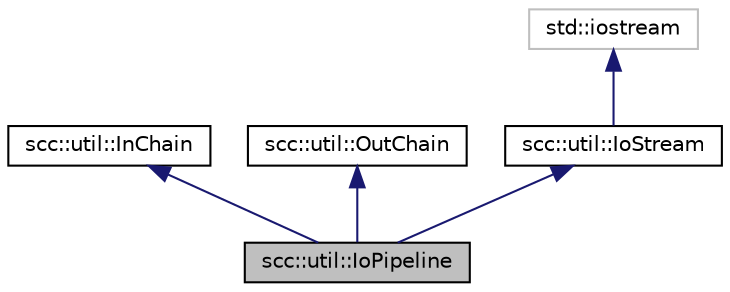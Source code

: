 digraph "scc::util::IoPipeline"
{
 // LATEX_PDF_SIZE
  edge [fontname="Helvetica",fontsize="10",labelfontname="Helvetica",labelfontsize="10"];
  node [fontname="Helvetica",fontsize="10",shape=record];
  Node1 [label="scc::util::IoPipeline",height=0.2,width=0.4,color="black", fillcolor="grey75", style="filled", fontcolor="black",tooltip="Input/output stream with pipeline of readers and writers."];
  Node2 -> Node1 [dir="back",color="midnightblue",fontsize="10",style="solid",fontname="Helvetica"];
  Node2 [label="scc::util::InChain",height=0.2,width=0.4,color="black", fillcolor="white", style="filled",URL="$d5/dd1/structscc_1_1util_1_1InChain.html",tooltip="Chain of readers base class."];
  Node3 -> Node1 [dir="back",color="midnightblue",fontsize="10",style="solid",fontname="Helvetica"];
  Node3 [label="scc::util::OutChain",height=0.2,width=0.4,color="black", fillcolor="white", style="filled",URL="$d5/db8/structscc_1_1util_1_1OutChain.html",tooltip="Chain of writers base class."];
  Node4 -> Node1 [dir="back",color="midnightblue",fontsize="10",style="solid",fontname="Helvetica"];
  Node4 [label="scc::util::IoStream",height=0.2,width=0.4,color="black", fillcolor="white", style="filled",URL="$d9/d84/classscc_1_1util_1_1IoStream.html",tooltip="Input/output stream wrapper for reader/writer."];
  Node5 -> Node4 [dir="back",color="midnightblue",fontsize="10",style="solid",fontname="Helvetica"];
  Node5 [label="std::iostream",height=0.2,width=0.4,color="grey75", fillcolor="white", style="filled",tooltip=" "];
}
